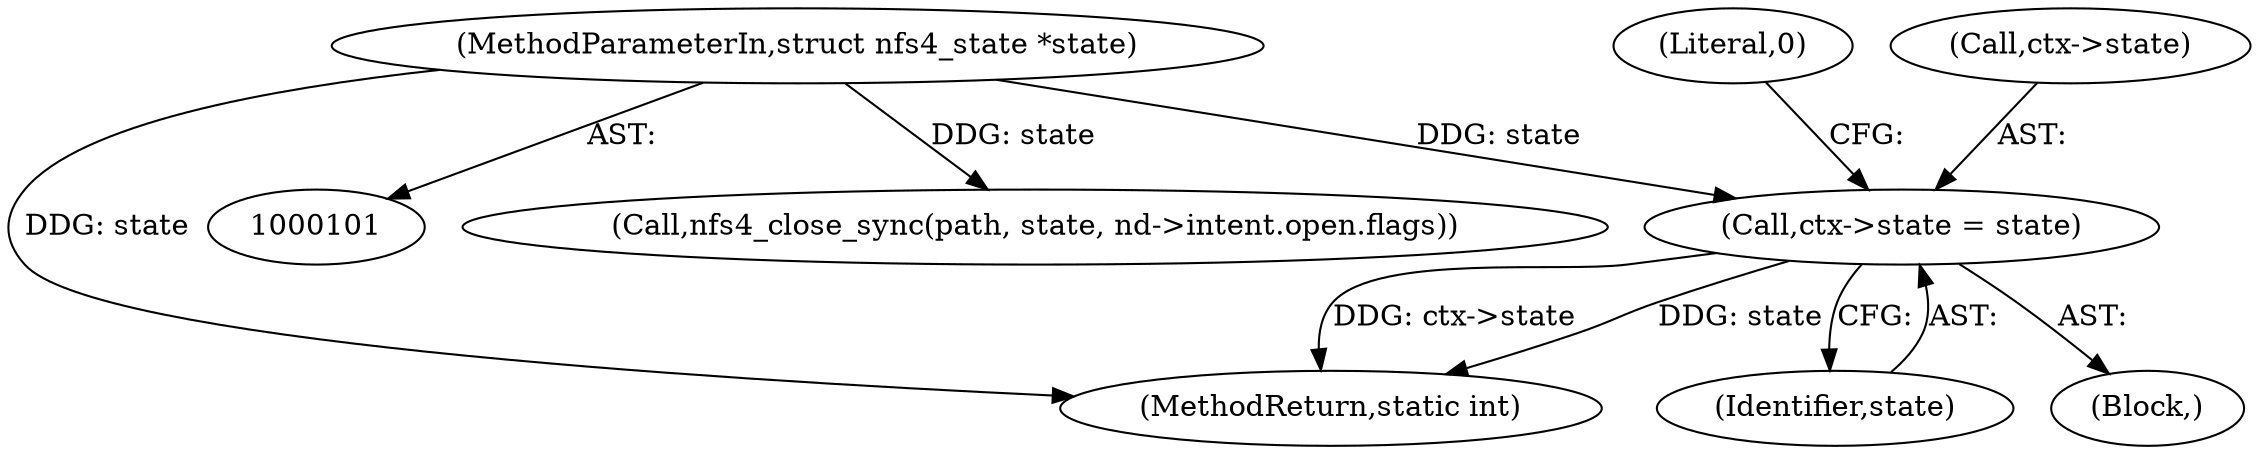 digraph "0_linux_dc0b027dfadfcb8a5504f7d8052754bf8d501ab9_10@pointer" {
"1000160" [label="(Call,ctx->state = state)"];
"1000104" [label="(MethodParameterIn,struct nfs4_state *state)"];
"1000154" [label="(Block,)"];
"1000160" [label="(Call,ctx->state = state)"];
"1000104" [label="(MethodParameterIn,struct nfs4_state *state)"];
"1000166" [label="(Literal,0)"];
"1000172" [label="(Call,nfs4_close_sync(path, state, nd->intent.open.flags))"];
"1000161" [label="(Call,ctx->state)"];
"1000184" [label="(MethodReturn,static int)"];
"1000164" [label="(Identifier,state)"];
"1000160" -> "1000154"  [label="AST: "];
"1000160" -> "1000164"  [label="CFG: "];
"1000161" -> "1000160"  [label="AST: "];
"1000164" -> "1000160"  [label="AST: "];
"1000166" -> "1000160"  [label="CFG: "];
"1000160" -> "1000184"  [label="DDG: ctx->state"];
"1000160" -> "1000184"  [label="DDG: state"];
"1000104" -> "1000160"  [label="DDG: state"];
"1000104" -> "1000101"  [label="AST: "];
"1000104" -> "1000184"  [label="DDG: state"];
"1000104" -> "1000172"  [label="DDG: state"];
}

